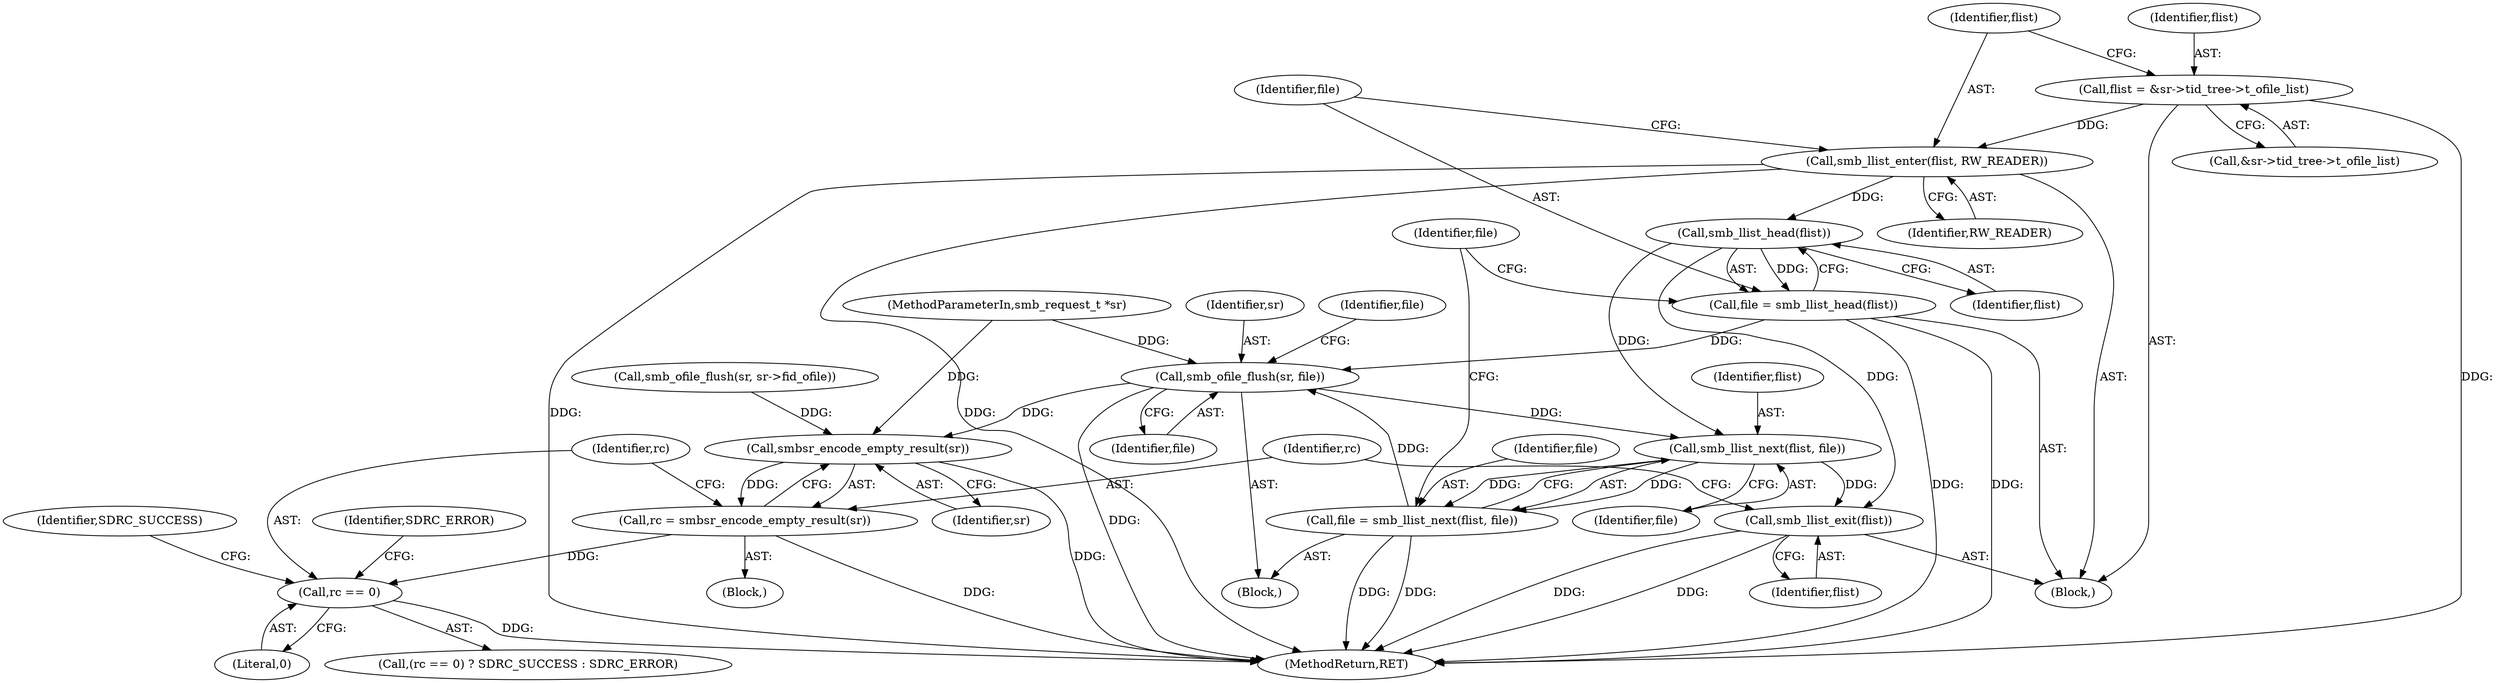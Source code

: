 digraph "0_illumos-gate_6d1c73b5858fefc6161c7d686345f0dc887ea799_0@pointer" {
"1000152" [label="(Call,flist = &sr->tid_tree->t_ofile_list)"];
"1000160" [label="(Call,smb_llist_enter(flist, RW_READER))"];
"1000165" [label="(Call,smb_llist_head(flist))"];
"1000163" [label="(Call,file = smb_llist_head(flist))"];
"1000175" [label="(Call,smb_ofile_flush(sr, file))"];
"1000185" [label="(Call,smb_llist_next(flist, file))"];
"1000183" [label="(Call,file = smb_llist_next(flist, file))"];
"1000188" [label="(Call,smb_llist_exit(flist))"];
"1000192" [label="(Call,smbsr_encode_empty_result(sr))"];
"1000190" [label="(Call,rc = smbsr_encode_empty_result(sr))"];
"1000196" [label="(Call,rc == 0)"];
"1000190" [label="(Call,rc = smbsr_encode_empty_result(sr))"];
"1000161" [label="(Identifier,flist)"];
"1000177" [label="(Identifier,file)"];
"1000192" [label="(Call,smbsr_encode_empty_result(sr))"];
"1000168" [label="(Identifier,file)"];
"1000200" [label="(Identifier,SDRC_ERROR)"];
"1000186" [label="(Identifier,flist)"];
"1000184" [label="(Identifier,file)"];
"1000195" [label="(Call,(rc == 0) ? SDRC_SUCCESS : SDRC_ERROR)"];
"1000152" [label="(Call,flist = &sr->tid_tree->t_ofile_list)"];
"1000166" [label="(Identifier,flist)"];
"1000164" [label="(Identifier,file)"];
"1000191" [label="(Identifier,rc)"];
"1000198" [label="(Literal,0)"];
"1000162" [label="(Identifier,RW_READER)"];
"1000187" [label="(Identifier,file)"];
"1000145" [label="(Call,smb_ofile_flush(sr, sr->fid_ofile))"];
"1000183" [label="(Call,file = smb_llist_next(flist, file))"];
"1000197" [label="(Identifier,rc)"];
"1000201" [label="(MethodReturn,RET)"];
"1000199" [label="(Identifier,SDRC_SUCCESS)"];
"1000189" [label="(Identifier,flist)"];
"1000176" [label="(Identifier,sr)"];
"1000101" [label="(MethodParameterIn,smb_request_t *sr)"];
"1000175" [label="(Call,smb_ofile_flush(sr, file))"];
"1000196" [label="(Call,rc == 0)"];
"1000163" [label="(Call,file = smb_llist_head(flist))"];
"1000153" [label="(Identifier,flist)"];
"1000102" [label="(Block,)"];
"1000154" [label="(Call,&sr->tid_tree->t_ofile_list)"];
"1000188" [label="(Call,smb_llist_exit(flist))"];
"1000160" [label="(Call,smb_llist_enter(flist, RW_READER))"];
"1000181" [label="(Identifier,file)"];
"1000193" [label="(Identifier,sr)"];
"1000185" [label="(Call,smb_llist_next(flist, file))"];
"1000151" [label="(Block,)"];
"1000169" [label="(Block,)"];
"1000165" [label="(Call,smb_llist_head(flist))"];
"1000152" -> "1000151"  [label="AST: "];
"1000152" -> "1000154"  [label="CFG: "];
"1000153" -> "1000152"  [label="AST: "];
"1000154" -> "1000152"  [label="AST: "];
"1000161" -> "1000152"  [label="CFG: "];
"1000152" -> "1000201"  [label="DDG: "];
"1000152" -> "1000160"  [label="DDG: "];
"1000160" -> "1000151"  [label="AST: "];
"1000160" -> "1000162"  [label="CFG: "];
"1000161" -> "1000160"  [label="AST: "];
"1000162" -> "1000160"  [label="AST: "];
"1000164" -> "1000160"  [label="CFG: "];
"1000160" -> "1000201"  [label="DDG: "];
"1000160" -> "1000201"  [label="DDG: "];
"1000160" -> "1000165"  [label="DDG: "];
"1000165" -> "1000163"  [label="AST: "];
"1000165" -> "1000166"  [label="CFG: "];
"1000166" -> "1000165"  [label="AST: "];
"1000163" -> "1000165"  [label="CFG: "];
"1000165" -> "1000163"  [label="DDG: "];
"1000165" -> "1000185"  [label="DDG: "];
"1000165" -> "1000188"  [label="DDG: "];
"1000163" -> "1000151"  [label="AST: "];
"1000164" -> "1000163"  [label="AST: "];
"1000168" -> "1000163"  [label="CFG: "];
"1000163" -> "1000201"  [label="DDG: "];
"1000163" -> "1000201"  [label="DDG: "];
"1000163" -> "1000175"  [label="DDG: "];
"1000175" -> "1000169"  [label="AST: "];
"1000175" -> "1000177"  [label="CFG: "];
"1000176" -> "1000175"  [label="AST: "];
"1000177" -> "1000175"  [label="AST: "];
"1000181" -> "1000175"  [label="CFG: "];
"1000175" -> "1000201"  [label="DDG: "];
"1000101" -> "1000175"  [label="DDG: "];
"1000183" -> "1000175"  [label="DDG: "];
"1000175" -> "1000185"  [label="DDG: "];
"1000175" -> "1000192"  [label="DDG: "];
"1000185" -> "1000183"  [label="AST: "];
"1000185" -> "1000187"  [label="CFG: "];
"1000186" -> "1000185"  [label="AST: "];
"1000187" -> "1000185"  [label="AST: "];
"1000183" -> "1000185"  [label="CFG: "];
"1000185" -> "1000183"  [label="DDG: "];
"1000185" -> "1000183"  [label="DDG: "];
"1000185" -> "1000188"  [label="DDG: "];
"1000183" -> "1000169"  [label="AST: "];
"1000184" -> "1000183"  [label="AST: "];
"1000168" -> "1000183"  [label="CFG: "];
"1000183" -> "1000201"  [label="DDG: "];
"1000183" -> "1000201"  [label="DDG: "];
"1000188" -> "1000151"  [label="AST: "];
"1000188" -> "1000189"  [label="CFG: "];
"1000189" -> "1000188"  [label="AST: "];
"1000191" -> "1000188"  [label="CFG: "];
"1000188" -> "1000201"  [label="DDG: "];
"1000188" -> "1000201"  [label="DDG: "];
"1000192" -> "1000190"  [label="AST: "];
"1000192" -> "1000193"  [label="CFG: "];
"1000193" -> "1000192"  [label="AST: "];
"1000190" -> "1000192"  [label="CFG: "];
"1000192" -> "1000201"  [label="DDG: "];
"1000192" -> "1000190"  [label="DDG: "];
"1000145" -> "1000192"  [label="DDG: "];
"1000101" -> "1000192"  [label="DDG: "];
"1000190" -> "1000102"  [label="AST: "];
"1000191" -> "1000190"  [label="AST: "];
"1000197" -> "1000190"  [label="CFG: "];
"1000190" -> "1000201"  [label="DDG: "];
"1000190" -> "1000196"  [label="DDG: "];
"1000196" -> "1000195"  [label="AST: "];
"1000196" -> "1000198"  [label="CFG: "];
"1000197" -> "1000196"  [label="AST: "];
"1000198" -> "1000196"  [label="AST: "];
"1000199" -> "1000196"  [label="CFG: "];
"1000200" -> "1000196"  [label="CFG: "];
"1000196" -> "1000201"  [label="DDG: "];
}

